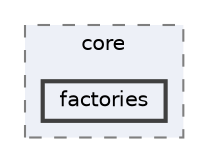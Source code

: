 digraph "techstorm/core/factories"
{
 // LATEX_PDF_SIZE
  bgcolor="transparent";
  edge [fontname=Helvetica,fontsize=10,labelfontname=Helvetica,labelfontsize=10];
  node [fontname=Helvetica,fontsize=10,shape=box,height=0.2,width=0.4];
  compound=true
  subgraph clusterdir_cf837ce2acd7da7bca021b6616dd34cf {
    graph [ bgcolor="#edf0f7", pencolor="grey50", label="core", fontname=Helvetica,fontsize=10 style="filled,dashed", URL="dir_cf837ce2acd7da7bca021b6616dd34cf.html",tooltip=""]
  dir_78bc80df66cac046e416ccac5dd919cf [label="factories", fillcolor="#edf0f7", color="grey25", style="filled,bold", URL="dir_78bc80df66cac046e416ccac5dd919cf.html",tooltip=""];
  }
}
